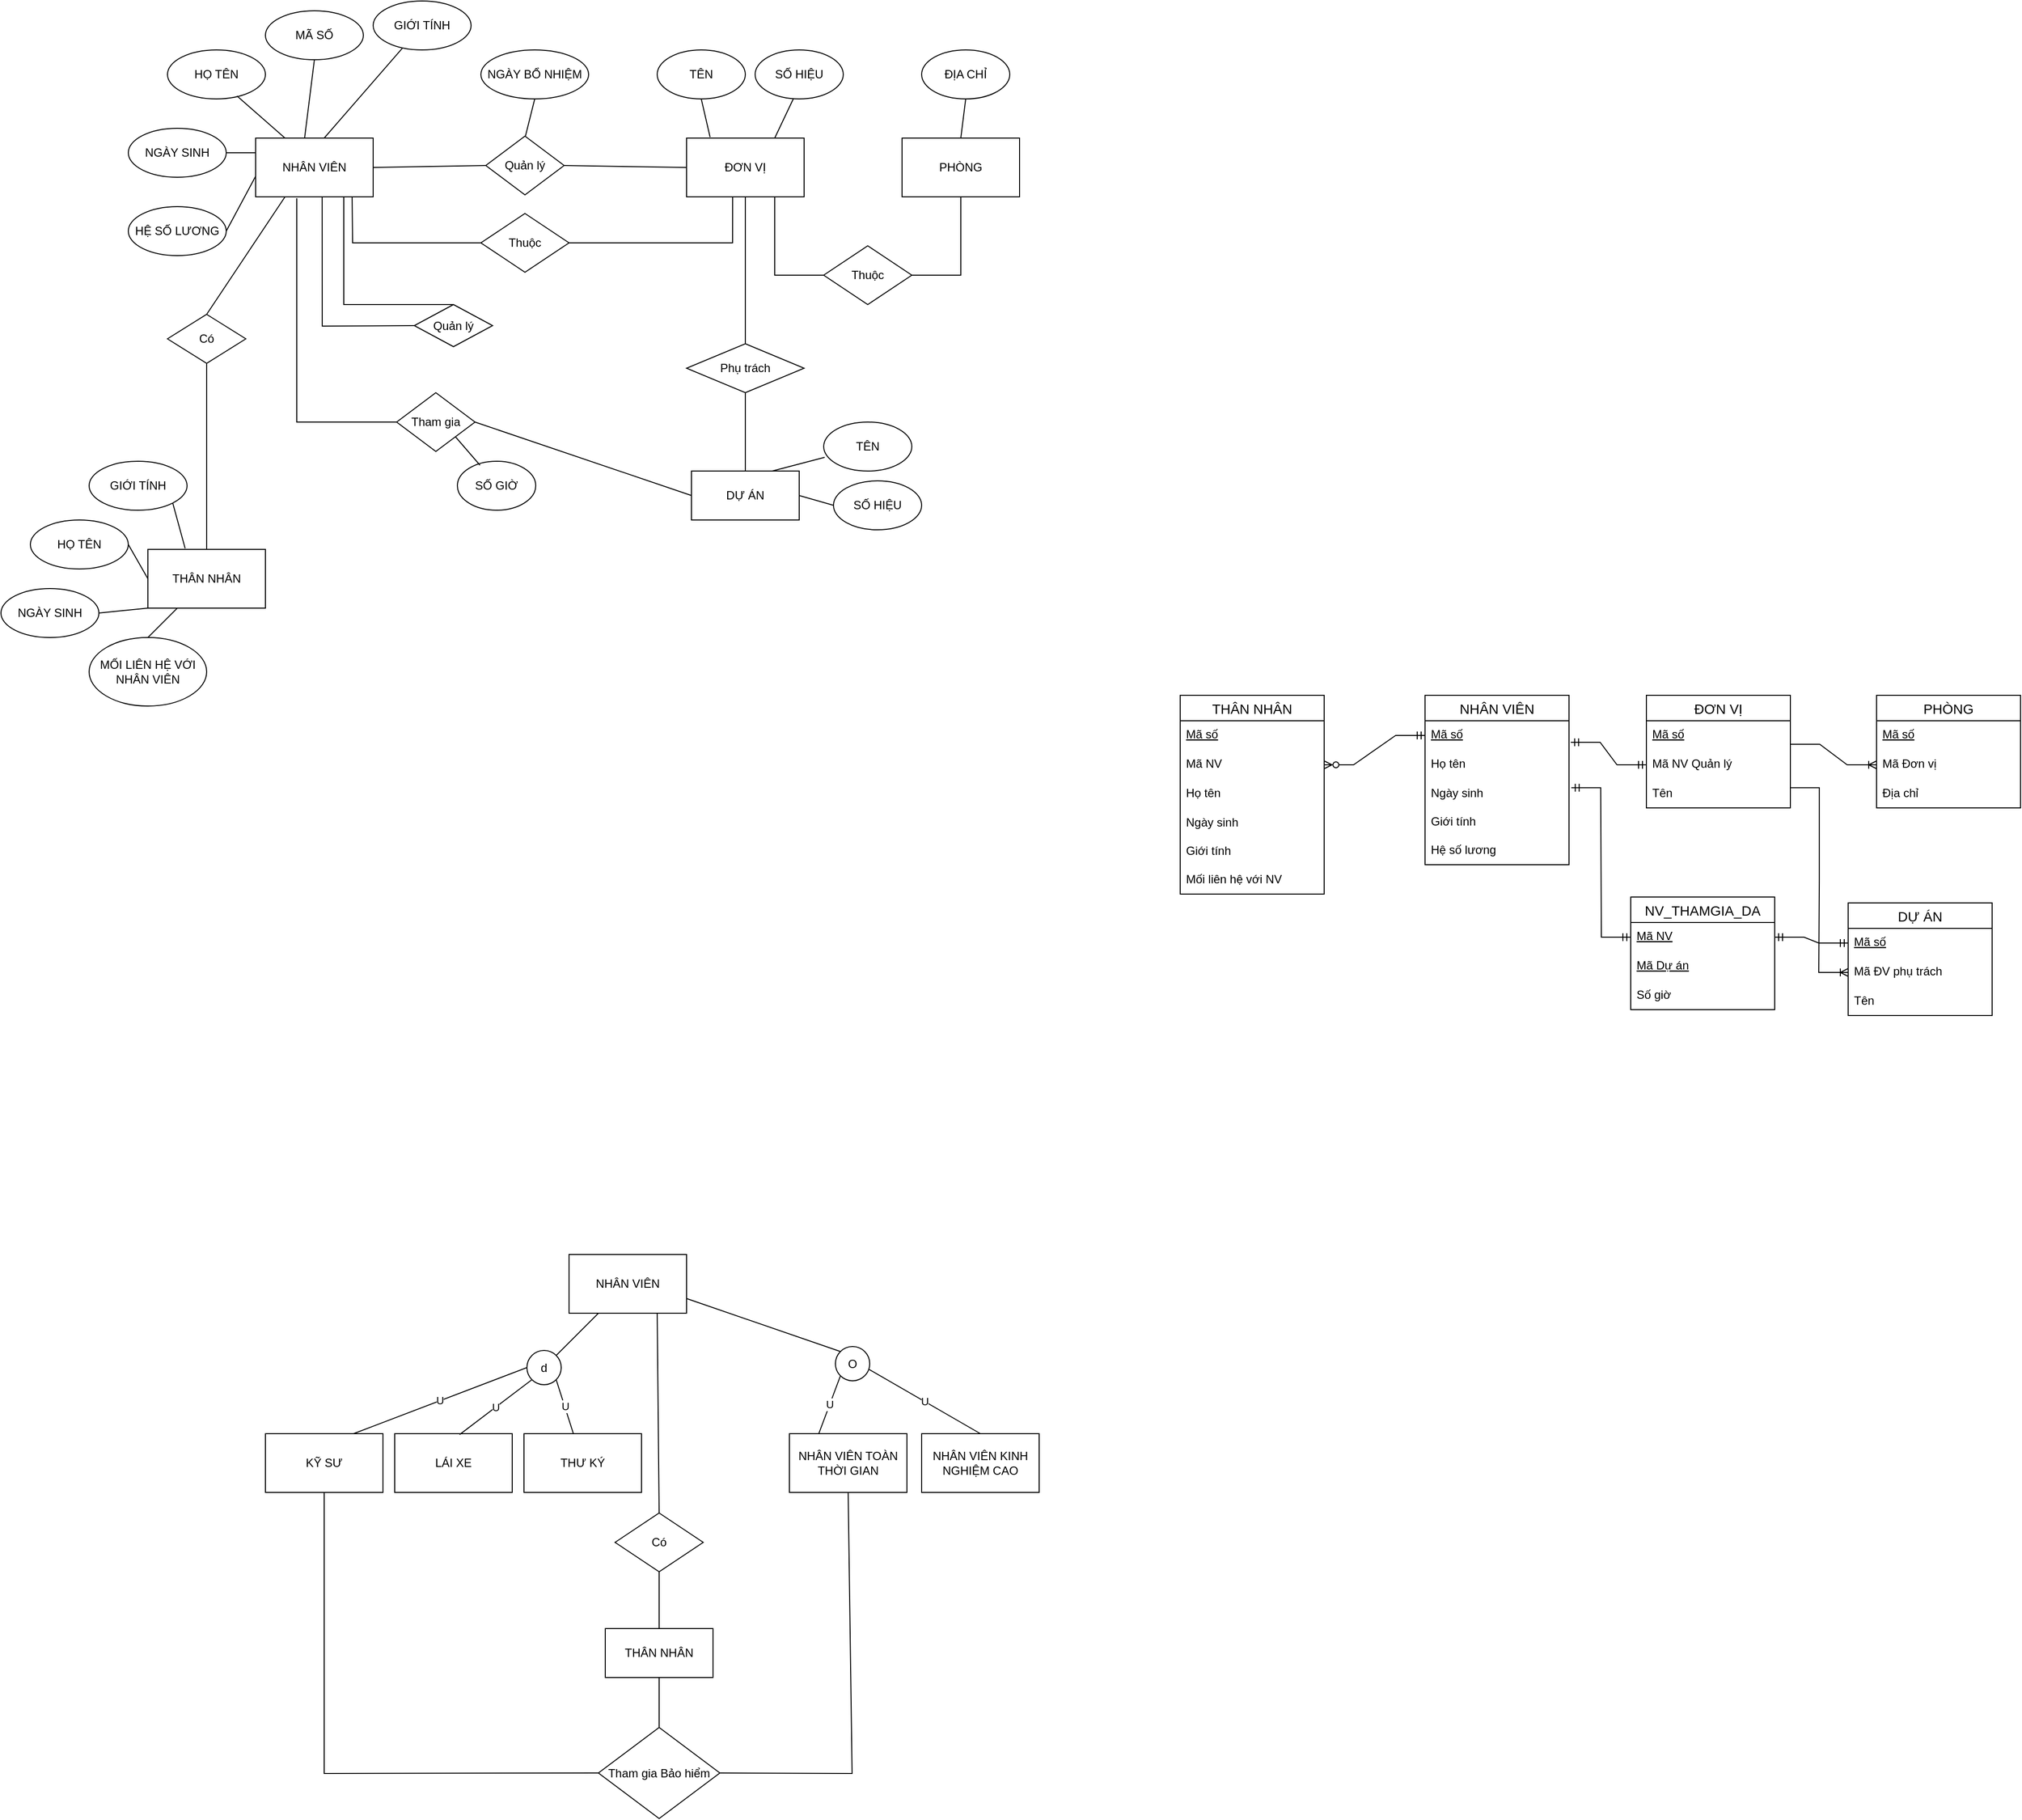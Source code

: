 <mxfile version="18.0.1" type="github">
  <diagram id="O3coM_m_zm5Ynj2vjXyQ" name="Page-1">
    <mxGraphModel dx="1006" dy="1125" grid="0" gridSize="10" guides="1" tooltips="1" connect="1" arrows="1" fold="1" page="0" pageScale="1" pageWidth="850" pageHeight="1100" math="0" shadow="0">
      <root>
        <mxCell id="0" />
        <mxCell id="1" parent="0" />
        <mxCell id="7aCp0_iX8ROO9DkPUOGS-1" value="NHÂN VIÊN" style="rounded=0;whiteSpace=wrap;html=1;" vertex="1" parent="1">
          <mxGeometry x="150" y="360" width="120" height="60" as="geometry" />
        </mxCell>
        <mxCell id="7aCp0_iX8ROO9DkPUOGS-4" value="HỌ TÊN" style="ellipse;whiteSpace=wrap;html=1;" vertex="1" parent="1">
          <mxGeometry x="60" y="270" width="100" height="50" as="geometry" />
        </mxCell>
        <mxCell id="7aCp0_iX8ROO9DkPUOGS-5" value="MÃ SỐ&lt;span style=&quot;color: rgba(0, 0, 0, 0); font-family: monospace; font-size: 0px; text-align: start;&quot;&gt;%3CmxGraphModel%3E%3Croot%3E%3CmxCell%20id%3D%220%22%2F%3E%3CmxCell%20id%3D%221%22%20parent%3D%220%22%2F%3E%3CmxCell%20id%3D%222%22%20value%3D%22H%E1%BB%8C%20T%C3%8AN%22%20style%3D%22ellipse%3BwhiteSpace%3Dwrap%3Bhtml%3D1%3B%22%20vertex%3D%221%22%20parent%3D%221%22%3E%3CmxGeometry%20x%3D%2260%22%20y%3D%22270%22%20width%3D%22100%22%20height%3D%2250%22%20as%3D%22geometry%22%2F%3E%3C%2FmxCell%3E%3C%2Froot%3E%3C%2FmxGraphModel%3E&lt;/span&gt;" style="ellipse;whiteSpace=wrap;html=1;" vertex="1" parent="1">
          <mxGeometry x="160" y="230" width="100" height="50" as="geometry" />
        </mxCell>
        <mxCell id="7aCp0_iX8ROO9DkPUOGS-6" value="NGÀY SINH" style="ellipse;whiteSpace=wrap;html=1;" vertex="1" parent="1">
          <mxGeometry x="20" y="350" width="100" height="50" as="geometry" />
        </mxCell>
        <mxCell id="7aCp0_iX8ROO9DkPUOGS-7" value="HỆ SỐ LƯƠNG" style="ellipse;whiteSpace=wrap;html=1;" vertex="1" parent="1">
          <mxGeometry x="20" y="430" width="100" height="50" as="geometry" />
        </mxCell>
        <mxCell id="7aCp0_iX8ROO9DkPUOGS-8" value="GIỚI TÍNH" style="ellipse;whiteSpace=wrap;html=1;" vertex="1" parent="1">
          <mxGeometry x="270" y="220" width="100" height="50" as="geometry" />
        </mxCell>
        <mxCell id="7aCp0_iX8ROO9DkPUOGS-9" value="" style="endArrow=none;html=1;rounded=0;entryX=0.71;entryY=0.94;entryDx=0;entryDy=0;entryPerimeter=0;exitX=0.25;exitY=0;exitDx=0;exitDy=0;" edge="1" parent="1" source="7aCp0_iX8ROO9DkPUOGS-1" target="7aCp0_iX8ROO9DkPUOGS-4">
          <mxGeometry width="50" height="50" relative="1" as="geometry">
            <mxPoint x="200" y="420" as="sourcePoint" />
            <mxPoint x="250" y="370" as="targetPoint" />
          </mxGeometry>
        </mxCell>
        <mxCell id="7aCp0_iX8ROO9DkPUOGS-10" value="" style="endArrow=none;html=1;rounded=0;entryX=0.5;entryY=1;entryDx=0;entryDy=0;" edge="1" parent="1" target="7aCp0_iX8ROO9DkPUOGS-5">
          <mxGeometry width="50" height="50" relative="1" as="geometry">
            <mxPoint x="200" y="360" as="sourcePoint" />
            <mxPoint x="141" y="327" as="targetPoint" />
          </mxGeometry>
        </mxCell>
        <mxCell id="7aCp0_iX8ROO9DkPUOGS-11" value="" style="endArrow=none;html=1;rounded=0;" edge="1" parent="1" target="7aCp0_iX8ROO9DkPUOGS-8">
          <mxGeometry width="50" height="50" relative="1" as="geometry">
            <mxPoint x="220" y="360" as="sourcePoint" />
            <mxPoint x="290" y="260" as="targetPoint" />
          </mxGeometry>
        </mxCell>
        <mxCell id="7aCp0_iX8ROO9DkPUOGS-12" value="" style="endArrow=none;html=1;rounded=0;entryX=1;entryY=0.5;entryDx=0;entryDy=0;exitX=0;exitY=0.25;exitDx=0;exitDy=0;" edge="1" parent="1" source="7aCp0_iX8ROO9DkPUOGS-1" target="7aCp0_iX8ROO9DkPUOGS-6">
          <mxGeometry width="50" height="50" relative="1" as="geometry">
            <mxPoint x="230" y="370" as="sourcePoint" />
            <mxPoint x="298" y="280" as="targetPoint" />
          </mxGeometry>
        </mxCell>
        <mxCell id="7aCp0_iX8ROO9DkPUOGS-13" value="" style="endArrow=none;html=1;rounded=0;entryX=1;entryY=0.5;entryDx=0;entryDy=0;exitX=0;exitY=0.65;exitDx=0;exitDy=0;exitPerimeter=0;" edge="1" parent="1" source="7aCp0_iX8ROO9DkPUOGS-1" target="7aCp0_iX8ROO9DkPUOGS-7">
          <mxGeometry width="50" height="50" relative="1" as="geometry">
            <mxPoint x="170" y="385" as="sourcePoint" />
            <mxPoint x="130" y="385" as="targetPoint" />
          </mxGeometry>
        </mxCell>
        <mxCell id="7aCp0_iX8ROO9DkPUOGS-19" value="NGÀY BỔ NHIỆM" style="ellipse;whiteSpace=wrap;html=1;" vertex="1" parent="1">
          <mxGeometry x="380" y="270" width="110" height="50" as="geometry" />
        </mxCell>
        <mxCell id="7aCp0_iX8ROO9DkPUOGS-20" value="" style="endArrow=none;html=1;rounded=0;entryX=0.5;entryY=1;entryDx=0;entryDy=0;exitX=0.5;exitY=0;exitDx=0;exitDy=0;" edge="1" parent="1" target="7aCp0_iX8ROO9DkPUOGS-19">
          <mxGeometry width="50" height="50" relative="1" as="geometry">
            <mxPoint x="425" y="360.0" as="sourcePoint" />
            <mxPoint x="420" y="370" as="targetPoint" />
          </mxGeometry>
        </mxCell>
        <mxCell id="7aCp0_iX8ROO9DkPUOGS-21" value="ĐƠN VỊ" style="rounded=0;whiteSpace=wrap;html=1;" vertex="1" parent="1">
          <mxGeometry x="590" y="360" width="120" height="60" as="geometry" />
        </mxCell>
        <mxCell id="7aCp0_iX8ROO9DkPUOGS-23" value="Quản lý" style="rhombus;whiteSpace=wrap;html=1;" vertex="1" parent="1">
          <mxGeometry x="385" y="358" width="80" height="60" as="geometry" />
        </mxCell>
        <mxCell id="7aCp0_iX8ROO9DkPUOGS-25" value="" style="endArrow=none;html=1;rounded=0;entryX=0;entryY=0.5;entryDx=0;entryDy=0;exitX=1;exitY=0.5;exitDx=0;exitDy=0;" edge="1" parent="1" source="7aCp0_iX8ROO9DkPUOGS-23" target="7aCp0_iX8ROO9DkPUOGS-21">
          <mxGeometry width="50" height="50" relative="1" as="geometry">
            <mxPoint x="590" y="420" as="sourcePoint" />
            <mxPoint x="640" y="370" as="targetPoint" />
            <Array as="points" />
          </mxGeometry>
        </mxCell>
        <mxCell id="7aCp0_iX8ROO9DkPUOGS-26" value="TÊN" style="ellipse;whiteSpace=wrap;html=1;" vertex="1" parent="1">
          <mxGeometry x="560" y="270" width="90" height="50" as="geometry" />
        </mxCell>
        <mxCell id="7aCp0_iX8ROO9DkPUOGS-27" value="" style="endArrow=none;html=1;rounded=0;entryX=0.5;entryY=1;entryDx=0;entryDy=0;exitX=0.2;exitY=-0.017;exitDx=0;exitDy=0;exitPerimeter=0;" edge="1" parent="1" source="7aCp0_iX8ROO9DkPUOGS-21" target="7aCp0_iX8ROO9DkPUOGS-26">
          <mxGeometry width="50" height="50" relative="1" as="geometry">
            <mxPoint x="580" y="420" as="sourcePoint" />
            <mxPoint x="630" y="370" as="targetPoint" />
          </mxGeometry>
        </mxCell>
        <mxCell id="7aCp0_iX8ROO9DkPUOGS-28" value="SỐ HIỆU" style="ellipse;whiteSpace=wrap;html=1;" vertex="1" parent="1">
          <mxGeometry x="660" y="270" width="90" height="50" as="geometry" />
        </mxCell>
        <mxCell id="7aCp0_iX8ROO9DkPUOGS-29" value="" style="endArrow=none;html=1;rounded=0;entryX=0.433;entryY=1;entryDx=0;entryDy=0;entryPerimeter=0;exitX=0.75;exitY=0;exitDx=0;exitDy=0;" edge="1" parent="1" source="7aCp0_iX8ROO9DkPUOGS-21" target="7aCp0_iX8ROO9DkPUOGS-28">
          <mxGeometry width="50" height="50" relative="1" as="geometry">
            <mxPoint x="580" y="420" as="sourcePoint" />
            <mxPoint x="630" y="370" as="targetPoint" />
          </mxGeometry>
        </mxCell>
        <mxCell id="7aCp0_iX8ROO9DkPUOGS-31" value="PHÒNG" style="rounded=0;whiteSpace=wrap;html=1;" vertex="1" parent="1">
          <mxGeometry x="810" y="360" width="120" height="60" as="geometry" />
        </mxCell>
        <mxCell id="7aCp0_iX8ROO9DkPUOGS-32" value="Thuộc" style="rhombus;whiteSpace=wrap;html=1;" vertex="1" parent="1">
          <mxGeometry x="730" y="470" width="90" height="60" as="geometry" />
        </mxCell>
        <mxCell id="7aCp0_iX8ROO9DkPUOGS-33" value="" style="endArrow=none;html=1;rounded=0;entryX=0.75;entryY=1;entryDx=0;entryDy=0;exitX=0;exitY=0.5;exitDx=0;exitDy=0;" edge="1" parent="1" source="7aCp0_iX8ROO9DkPUOGS-32" target="7aCp0_iX8ROO9DkPUOGS-21">
          <mxGeometry width="50" height="50" relative="1" as="geometry">
            <mxPoint x="660" y="350" as="sourcePoint" />
            <mxPoint x="710" y="300" as="targetPoint" />
            <Array as="points">
              <mxPoint x="680" y="500" />
            </Array>
          </mxGeometry>
        </mxCell>
        <mxCell id="7aCp0_iX8ROO9DkPUOGS-34" value="" style="endArrow=none;html=1;rounded=0;entryX=0.5;entryY=1;entryDx=0;entryDy=0;exitX=1;exitY=0.5;exitDx=0;exitDy=0;" edge="1" parent="1" source="7aCp0_iX8ROO9DkPUOGS-32" target="7aCp0_iX8ROO9DkPUOGS-31">
          <mxGeometry width="50" height="50" relative="1" as="geometry">
            <mxPoint x="740" y="510" as="sourcePoint" />
            <mxPoint x="690" y="430" as="targetPoint" />
            <Array as="points">
              <mxPoint x="870" y="500" />
            </Array>
          </mxGeometry>
        </mxCell>
        <mxCell id="7aCp0_iX8ROO9DkPUOGS-35" value="Phụ trách" style="rhombus;whiteSpace=wrap;html=1;" vertex="1" parent="1">
          <mxGeometry x="590" y="570" width="120" height="50" as="geometry" />
        </mxCell>
        <mxCell id="7aCp0_iX8ROO9DkPUOGS-36" value="" style="endArrow=none;html=1;rounded=0;entryX=0.5;entryY=1;entryDx=0;entryDy=0;" edge="1" parent="1" source="7aCp0_iX8ROO9DkPUOGS-35" target="7aCp0_iX8ROO9DkPUOGS-21">
          <mxGeometry width="50" height="50" relative="1" as="geometry">
            <mxPoint x="680" y="350" as="sourcePoint" />
            <mxPoint x="730" y="300" as="targetPoint" />
          </mxGeometry>
        </mxCell>
        <mxCell id="7aCp0_iX8ROO9DkPUOGS-37" value="DỰ ÁN" style="rounded=0;whiteSpace=wrap;html=1;" vertex="1" parent="1">
          <mxGeometry x="595" y="700" width="110" height="50" as="geometry" />
        </mxCell>
        <mxCell id="7aCp0_iX8ROO9DkPUOGS-38" value="" style="endArrow=none;html=1;rounded=0;entryX=0.5;entryY=1;entryDx=0;entryDy=0;" edge="1" parent="1" source="7aCp0_iX8ROO9DkPUOGS-37" target="7aCp0_iX8ROO9DkPUOGS-35">
          <mxGeometry width="50" height="50" relative="1" as="geometry">
            <mxPoint x="680" y="550" as="sourcePoint" />
            <mxPoint x="730" y="500" as="targetPoint" />
          </mxGeometry>
        </mxCell>
        <mxCell id="7aCp0_iX8ROO9DkPUOGS-39" value="TÊN" style="ellipse;whiteSpace=wrap;html=1;" vertex="1" parent="1">
          <mxGeometry x="730" y="650" width="90" height="50" as="geometry" />
        </mxCell>
        <mxCell id="7aCp0_iX8ROO9DkPUOGS-40" value="SỐ HIỆU" style="ellipse;whiteSpace=wrap;html=1;" vertex="1" parent="1">
          <mxGeometry x="740" y="710" width="90" height="50" as="geometry" />
        </mxCell>
        <mxCell id="7aCp0_iX8ROO9DkPUOGS-41" value="" style="endArrow=none;html=1;rounded=0;entryX=0.011;entryY=0.72;entryDx=0;entryDy=0;entryPerimeter=0;exitX=0.75;exitY=0;exitDx=0;exitDy=0;" edge="1" parent="1" source="7aCp0_iX8ROO9DkPUOGS-37" target="7aCp0_iX8ROO9DkPUOGS-39">
          <mxGeometry width="50" height="50" relative="1" as="geometry">
            <mxPoint x="680" y="550" as="sourcePoint" />
            <mxPoint x="730" y="500" as="targetPoint" />
          </mxGeometry>
        </mxCell>
        <mxCell id="7aCp0_iX8ROO9DkPUOGS-42" value="" style="endArrow=none;html=1;rounded=0;entryX=0;entryY=0.5;entryDx=0;entryDy=0;exitX=1;exitY=0.5;exitDx=0;exitDy=0;" edge="1" parent="1" source="7aCp0_iX8ROO9DkPUOGS-37" target="7aCp0_iX8ROO9DkPUOGS-40">
          <mxGeometry width="50" height="50" relative="1" as="geometry">
            <mxPoint x="687.5" y="710" as="sourcePoint" />
            <mxPoint x="740.99" y="696" as="targetPoint" />
          </mxGeometry>
        </mxCell>
        <mxCell id="7aCp0_iX8ROO9DkPUOGS-43" value="Tham gia" style="rhombus;whiteSpace=wrap;html=1;" vertex="1" parent="1">
          <mxGeometry x="294" y="620" width="80" height="60" as="geometry" />
        </mxCell>
        <mxCell id="7aCp0_iX8ROO9DkPUOGS-44" value="" style="endArrow=none;html=1;rounded=0;exitX=0;exitY=0.5;exitDx=0;exitDy=0;entryX=0.35;entryY=1.025;entryDx=0;entryDy=0;entryPerimeter=0;" edge="1" parent="1" source="7aCp0_iX8ROO9DkPUOGS-43" target="7aCp0_iX8ROO9DkPUOGS-1">
          <mxGeometry width="50" height="50" relative="1" as="geometry">
            <mxPoint x="240" y="550" as="sourcePoint" />
            <mxPoint x="290" y="500" as="targetPoint" />
            <Array as="points">
              <mxPoint x="192" y="650" />
            </Array>
          </mxGeometry>
        </mxCell>
        <mxCell id="7aCp0_iX8ROO9DkPUOGS-46" value="Thuộc" style="rhombus;whiteSpace=wrap;html=1;" vertex="1" parent="1">
          <mxGeometry x="380" y="437" width="90" height="60" as="geometry" />
        </mxCell>
        <mxCell id="7aCp0_iX8ROO9DkPUOGS-47" value="" style="endArrow=none;html=1;rounded=0;exitX=0;exitY=0.5;exitDx=0;exitDy=0;entryX=0.821;entryY=1.005;entryDx=0;entryDy=0;entryPerimeter=0;" edge="1" parent="1" source="7aCp0_iX8ROO9DkPUOGS-46" target="7aCp0_iX8ROO9DkPUOGS-1">
          <mxGeometry width="50" height="50" relative="1" as="geometry">
            <mxPoint x="340" y="550" as="sourcePoint" />
            <mxPoint x="230" y="420" as="targetPoint" />
            <Array as="points">
              <mxPoint x="249" y="467" />
            </Array>
          </mxGeometry>
        </mxCell>
        <mxCell id="7aCp0_iX8ROO9DkPUOGS-48" value="" style="endArrow=none;html=1;rounded=0;entryX=0.392;entryY=1;entryDx=0;entryDy=0;entryPerimeter=0;exitX=1;exitY=0.5;exitDx=0;exitDy=0;" edge="1" parent="1" source="7aCp0_iX8ROO9DkPUOGS-46" target="7aCp0_iX8ROO9DkPUOGS-21">
          <mxGeometry width="50" height="50" relative="1" as="geometry">
            <mxPoint x="540" y="550" as="sourcePoint" />
            <mxPoint x="590" y="500" as="targetPoint" />
            <Array as="points">
              <mxPoint x="637" y="467" />
            </Array>
          </mxGeometry>
        </mxCell>
        <mxCell id="7aCp0_iX8ROO9DkPUOGS-51" value="" style="endArrow=none;html=1;rounded=0;entryX=0;entryY=0.5;entryDx=0;entryDy=0;exitX=1;exitY=0.5;exitDx=0;exitDy=0;" edge="1" parent="1" source="7aCp0_iX8ROO9DkPUOGS-43" target="7aCp0_iX8ROO9DkPUOGS-37">
          <mxGeometry width="50" height="50" relative="1" as="geometry">
            <mxPoint x="412" y="724.7" as="sourcePoint" />
            <mxPoint x="452" y="724.7" as="targetPoint" />
          </mxGeometry>
        </mxCell>
        <mxCell id="7aCp0_iX8ROO9DkPUOGS-54" value="SỐ GIỜ" style="ellipse;whiteSpace=wrap;html=1;" vertex="1" parent="1">
          <mxGeometry x="356" y="690" width="80" height="50" as="geometry" />
        </mxCell>
        <mxCell id="7aCp0_iX8ROO9DkPUOGS-56" value="" style="endArrow=none;html=1;rounded=0;exitX=0.288;exitY=0.08;exitDx=0;exitDy=0;exitPerimeter=0;entryX=1;entryY=1;entryDx=0;entryDy=0;" edge="1" parent="1" source="7aCp0_iX8ROO9DkPUOGS-54" target="7aCp0_iX8ROO9DkPUOGS-43">
          <mxGeometry width="50" height="50" relative="1" as="geometry">
            <mxPoint x="344" y="790" as="sourcePoint" />
            <mxPoint x="390" y="750" as="targetPoint" />
          </mxGeometry>
        </mxCell>
        <mxCell id="7aCp0_iX8ROO9DkPUOGS-57" value="THÂN NHÂN" style="rounded=0;whiteSpace=wrap;html=1;" vertex="1" parent="1">
          <mxGeometry x="40" y="780" width="120" height="60" as="geometry" />
        </mxCell>
        <mxCell id="7aCp0_iX8ROO9DkPUOGS-58" value="Có" style="rhombus;whiteSpace=wrap;html=1;" vertex="1" parent="1">
          <mxGeometry x="60" y="540" width="80" height="50" as="geometry" />
        </mxCell>
        <mxCell id="7aCp0_iX8ROO9DkPUOGS-59" value="" style="endArrow=none;html=1;rounded=0;entryX=0.25;entryY=1;entryDx=0;entryDy=0;exitX=0.5;exitY=0;exitDx=0;exitDy=0;" edge="1" parent="1" source="7aCp0_iX8ROO9DkPUOGS-58" target="7aCp0_iX8ROO9DkPUOGS-1">
          <mxGeometry width="50" height="50" relative="1" as="geometry">
            <mxPoint x="30" y="550" as="sourcePoint" />
            <mxPoint x="80" y="500" as="targetPoint" />
          </mxGeometry>
        </mxCell>
        <mxCell id="7aCp0_iX8ROO9DkPUOGS-60" value="" style="endArrow=none;html=1;rounded=0;entryX=0.5;entryY=1;entryDx=0;entryDy=0;" edge="1" parent="1" source="7aCp0_iX8ROO9DkPUOGS-57" target="7aCp0_iX8ROO9DkPUOGS-58">
          <mxGeometry width="50" height="50" relative="1" as="geometry">
            <mxPoint x="30" y="550" as="sourcePoint" />
            <mxPoint x="80" y="500" as="targetPoint" />
          </mxGeometry>
        </mxCell>
        <mxCell id="7aCp0_iX8ROO9DkPUOGS-62" value="HỌ TÊN" style="ellipse;whiteSpace=wrap;html=1;" vertex="1" parent="1">
          <mxGeometry x="-80" y="750" width="100" height="50" as="geometry" />
        </mxCell>
        <mxCell id="7aCp0_iX8ROO9DkPUOGS-63" value="NGÀY SINH" style="ellipse;whiteSpace=wrap;html=1;" vertex="1" parent="1">
          <mxGeometry x="-110" y="820" width="100" height="50" as="geometry" />
        </mxCell>
        <mxCell id="7aCp0_iX8ROO9DkPUOGS-64" value="GIỚI TÍNH" style="ellipse;whiteSpace=wrap;html=1;" vertex="1" parent="1">
          <mxGeometry x="-20" y="690" width="100" height="50" as="geometry" />
        </mxCell>
        <mxCell id="7aCp0_iX8ROO9DkPUOGS-65" value="MỐI LIÊN HỆ VỚI NHÂN VIÊN" style="ellipse;whiteSpace=wrap;html=1;" vertex="1" parent="1">
          <mxGeometry x="-20" y="870" width="120" height="70" as="geometry" />
        </mxCell>
        <mxCell id="7aCp0_iX8ROO9DkPUOGS-66" value="" style="endArrow=none;html=1;rounded=0;entryX=0.317;entryY=-0.017;entryDx=0;entryDy=0;entryPerimeter=0;exitX=1;exitY=1;exitDx=0;exitDy=0;" edge="1" parent="1" source="7aCp0_iX8ROO9DkPUOGS-64" target="7aCp0_iX8ROO9DkPUOGS-57">
          <mxGeometry width="50" height="50" relative="1" as="geometry">
            <mxPoint x="90" y="640" as="sourcePoint" />
            <mxPoint x="140" y="590" as="targetPoint" />
          </mxGeometry>
        </mxCell>
        <mxCell id="7aCp0_iX8ROO9DkPUOGS-67" value="" style="endArrow=none;html=1;rounded=0;entryX=0;entryY=0.5;entryDx=0;entryDy=0;exitX=1;exitY=0.5;exitDx=0;exitDy=0;" edge="1" parent="1" source="7aCp0_iX8ROO9DkPUOGS-62" target="7aCp0_iX8ROO9DkPUOGS-57">
          <mxGeometry width="50" height="50" relative="1" as="geometry">
            <mxPoint x="75.355" y="742.678" as="sourcePoint" />
            <mxPoint x="88.04" y="788.98" as="targetPoint" />
          </mxGeometry>
        </mxCell>
        <mxCell id="7aCp0_iX8ROO9DkPUOGS-68" value="" style="endArrow=none;html=1;rounded=0;entryX=0;entryY=1;entryDx=0;entryDy=0;exitX=1;exitY=0.5;exitDx=0;exitDy=0;" edge="1" parent="1" source="7aCp0_iX8ROO9DkPUOGS-63" target="7aCp0_iX8ROO9DkPUOGS-57">
          <mxGeometry width="50" height="50" relative="1" as="geometry">
            <mxPoint x="30" y="785" as="sourcePoint" />
            <mxPoint x="50" y="820" as="targetPoint" />
          </mxGeometry>
        </mxCell>
        <mxCell id="7aCp0_iX8ROO9DkPUOGS-69" value="" style="endArrow=none;html=1;rounded=0;entryX=0.25;entryY=1;entryDx=0;entryDy=0;exitX=0.5;exitY=0;exitDx=0;exitDy=0;" edge="1" parent="1" source="7aCp0_iX8ROO9DkPUOGS-65" target="7aCp0_iX8ROO9DkPUOGS-57">
          <mxGeometry width="50" height="50" relative="1" as="geometry">
            <mxPoint y="855" as="sourcePoint" />
            <mxPoint x="50" y="850" as="targetPoint" />
          </mxGeometry>
        </mxCell>
        <mxCell id="7aCp0_iX8ROO9DkPUOGS-70" value="ĐỊA CHỈ" style="ellipse;whiteSpace=wrap;html=1;" vertex="1" parent="1">
          <mxGeometry x="830" y="270" width="90" height="50" as="geometry" />
        </mxCell>
        <mxCell id="7aCp0_iX8ROO9DkPUOGS-71" value="" style="endArrow=none;html=1;rounded=0;entryX=0.5;entryY=1;entryDx=0;entryDy=0;exitX=0.5;exitY=0;exitDx=0;exitDy=0;" edge="1" parent="1" source="7aCp0_iX8ROO9DkPUOGS-31" target="7aCp0_iX8ROO9DkPUOGS-70">
          <mxGeometry width="50" height="50" relative="1" as="geometry">
            <mxPoint x="580" y="510" as="sourcePoint" />
            <mxPoint x="630" y="460" as="targetPoint" />
          </mxGeometry>
        </mxCell>
        <mxCell id="7aCp0_iX8ROO9DkPUOGS-72" value="Quản lý" style="rhombus;whiteSpace=wrap;html=1;" vertex="1" parent="1">
          <mxGeometry x="312" y="530" width="80" height="43" as="geometry" />
        </mxCell>
        <mxCell id="7aCp0_iX8ROO9DkPUOGS-73" value="" style="endArrow=none;html=1;rounded=0;entryX=0.566;entryY=1.005;entryDx=0;entryDy=0;entryPerimeter=0;exitX=0;exitY=0.5;exitDx=0;exitDy=0;" edge="1" parent="1" source="7aCp0_iX8ROO9DkPUOGS-72" target="7aCp0_iX8ROO9DkPUOGS-1">
          <mxGeometry width="50" height="50" relative="1" as="geometry">
            <mxPoint x="486" y="616" as="sourcePoint" />
            <mxPoint x="536" y="566" as="targetPoint" />
            <Array as="points">
              <mxPoint x="218" y="552" />
            </Array>
          </mxGeometry>
        </mxCell>
        <mxCell id="7aCp0_iX8ROO9DkPUOGS-74" value="" style="endArrow=none;html=1;rounded=0;entryX=0.75;entryY=1;entryDx=0;entryDy=0;exitX=0.5;exitY=0;exitDx=0;exitDy=0;" edge="1" parent="1" source="7aCp0_iX8ROO9DkPUOGS-72" target="7aCp0_iX8ROO9DkPUOGS-1">
          <mxGeometry width="50" height="50" relative="1" as="geometry">
            <mxPoint x="200" y="613" as="sourcePoint" />
            <mxPoint x="536" y="566" as="targetPoint" />
            <Array as="points">
              <mxPoint x="240" y="530" />
            </Array>
          </mxGeometry>
        </mxCell>
        <mxCell id="7aCp0_iX8ROO9DkPUOGS-79" value="" style="endArrow=none;html=1;rounded=0;exitX=1;exitY=0.5;exitDx=0;exitDy=0;entryX=0;entryY=0.5;entryDx=0;entryDy=0;" edge="1" parent="1" source="7aCp0_iX8ROO9DkPUOGS-1" target="7aCp0_iX8ROO9DkPUOGS-23">
          <mxGeometry width="50" height="50" relative="1" as="geometry">
            <mxPoint x="370" y="367" as="sourcePoint" />
            <mxPoint x="420" y="317" as="targetPoint" />
          </mxGeometry>
        </mxCell>
        <mxCell id="7aCp0_iX8ROO9DkPUOGS-81" value="NHÂN VIÊN" style="rounded=0;whiteSpace=wrap;html=1;" vertex="1" parent="1">
          <mxGeometry x="470" y="1500" width="120" height="60" as="geometry" />
        </mxCell>
        <mxCell id="7aCp0_iX8ROO9DkPUOGS-82" value="KỸ SƯ" style="rounded=0;whiteSpace=wrap;html=1;" vertex="1" parent="1">
          <mxGeometry x="160" y="1683" width="120" height="60" as="geometry" />
        </mxCell>
        <mxCell id="7aCp0_iX8ROO9DkPUOGS-83" value="LÁI XE" style="rounded=0;whiteSpace=wrap;html=1;" vertex="1" parent="1">
          <mxGeometry x="292" y="1683" width="120" height="60" as="geometry" />
        </mxCell>
        <mxCell id="7aCp0_iX8ROO9DkPUOGS-84" value="THƯ KÝ" style="rounded=0;whiteSpace=wrap;html=1;" vertex="1" parent="1">
          <mxGeometry x="424" y="1683" width="120" height="60" as="geometry" />
        </mxCell>
        <mxCell id="7aCp0_iX8ROO9DkPUOGS-85" value="NHÂN VIÊN TOÀN THỜI GIAN" style="rounded=0;whiteSpace=wrap;html=1;" vertex="1" parent="1">
          <mxGeometry x="695" y="1683" width="120" height="60" as="geometry" />
        </mxCell>
        <mxCell id="7aCp0_iX8ROO9DkPUOGS-86" value="NHÂN VIÊN KINH NGHIỆM CAO" style="rounded=0;whiteSpace=wrap;html=1;" vertex="1" parent="1">
          <mxGeometry x="830" y="1683" width="120" height="60" as="geometry" />
        </mxCell>
        <mxCell id="7aCp0_iX8ROO9DkPUOGS-87" value="d" style="ellipse;whiteSpace=wrap;html=1;aspect=fixed;" vertex="1" parent="1">
          <mxGeometry x="427" y="1598" width="35" height="35" as="geometry" />
        </mxCell>
        <mxCell id="7aCp0_iX8ROO9DkPUOGS-88" value="" style="endArrow=none;html=1;rounded=0;entryX=0.25;entryY=1;entryDx=0;entryDy=0;" edge="1" parent="1" source="7aCp0_iX8ROO9DkPUOGS-87" target="7aCp0_iX8ROO9DkPUOGS-81">
          <mxGeometry width="50" height="50" relative="1" as="geometry">
            <mxPoint x="461" y="1668" as="sourcePoint" />
            <mxPoint x="511" y="1618" as="targetPoint" />
          </mxGeometry>
        </mxCell>
        <mxCell id="7aCp0_iX8ROO9DkPUOGS-89" value="U" style="endArrow=none;html=1;rounded=0;entryX=0;entryY=0.5;entryDx=0;entryDy=0;exitX=0.75;exitY=0;exitDx=0;exitDy=0;" edge="1" parent="1" source="7aCp0_iX8ROO9DkPUOGS-82" target="7aCp0_iX8ROO9DkPUOGS-87">
          <mxGeometry width="50" height="50" relative="1" as="geometry">
            <mxPoint x="466.874" y="1613.126" as="sourcePoint" />
            <mxPoint x="510" y="1570" as="targetPoint" />
          </mxGeometry>
        </mxCell>
        <mxCell id="7aCp0_iX8ROO9DkPUOGS-90" value="U" style="endArrow=none;html=1;rounded=0;entryX=0;entryY=1;entryDx=0;entryDy=0;exitX=0.552;exitY=0.016;exitDx=0;exitDy=0;exitPerimeter=0;" edge="1" parent="1" source="7aCp0_iX8ROO9DkPUOGS-83" target="7aCp0_iX8ROO9DkPUOGS-87">
          <mxGeometry width="50" height="50" relative="1" as="geometry">
            <mxPoint x="260" y="1693" as="sourcePoint" />
            <mxPoint x="437.0" y="1625.5" as="targetPoint" />
          </mxGeometry>
        </mxCell>
        <mxCell id="7aCp0_iX8ROO9DkPUOGS-91" value="U" style="endArrow=none;html=1;rounded=0;entryX=1;entryY=1;entryDx=0;entryDy=0;" edge="1" parent="1" source="7aCp0_iX8ROO9DkPUOGS-84" target="7aCp0_iX8ROO9DkPUOGS-87">
          <mxGeometry width="50" height="50" relative="1" as="geometry">
            <mxPoint x="368.24" y="1693.96" as="sourcePoint" />
            <mxPoint x="442.126" y="1637.874" as="targetPoint" />
          </mxGeometry>
        </mxCell>
        <mxCell id="7aCp0_iX8ROO9DkPUOGS-94" value="O" style="ellipse;whiteSpace=wrap;html=1;aspect=fixed;" vertex="1" parent="1">
          <mxGeometry x="742" y="1594" width="35" height="35" as="geometry" />
        </mxCell>
        <mxCell id="7aCp0_iX8ROO9DkPUOGS-95" value="" style="endArrow=none;html=1;rounded=0;entryX=1;entryY=0.75;entryDx=0;entryDy=0;exitX=0;exitY=0;exitDx=0;exitDy=0;" edge="1" parent="1" source="7aCp0_iX8ROO9DkPUOGS-94" target="7aCp0_iX8ROO9DkPUOGS-81">
          <mxGeometry width="50" height="50" relative="1" as="geometry">
            <mxPoint x="647" y="1601" as="sourcePoint" />
            <mxPoint x="697" y="1551" as="targetPoint" />
          </mxGeometry>
        </mxCell>
        <mxCell id="7aCp0_iX8ROO9DkPUOGS-97" value="U" style="endArrow=none;html=1;rounded=0;entryX=0;entryY=1;entryDx=0;entryDy=0;exitX=0.25;exitY=0;exitDx=0;exitDy=0;" edge="1" parent="1" source="7aCp0_iX8ROO9DkPUOGS-85" target="7aCp0_iX8ROO9DkPUOGS-94">
          <mxGeometry width="50" height="50" relative="1" as="geometry">
            <mxPoint x="676" y="1601" as="sourcePoint" />
            <mxPoint x="726" y="1551" as="targetPoint" />
          </mxGeometry>
        </mxCell>
        <mxCell id="7aCp0_iX8ROO9DkPUOGS-98" value="U" style="endArrow=none;html=1;rounded=0;entryX=0.5;entryY=0;entryDx=0;entryDy=0;exitX=0.971;exitY=0.662;exitDx=0;exitDy=0;exitPerimeter=0;" edge="1" parent="1" source="7aCp0_iX8ROO9DkPUOGS-94" target="7aCp0_iX8ROO9DkPUOGS-86">
          <mxGeometry width="50" height="50" relative="1" as="geometry">
            <mxPoint x="767.126" y="1617.126" as="sourcePoint" />
            <mxPoint x="610" y="1565" as="targetPoint" />
          </mxGeometry>
        </mxCell>
        <mxCell id="7aCp0_iX8ROO9DkPUOGS-100" value="Có" style="rhombus;whiteSpace=wrap;html=1;" vertex="1" parent="1">
          <mxGeometry x="517" y="1764" width="90" height="60" as="geometry" />
        </mxCell>
        <mxCell id="7aCp0_iX8ROO9DkPUOGS-102" value="THÂN NHÂN" style="rounded=0;whiteSpace=wrap;html=1;" vertex="1" parent="1">
          <mxGeometry x="507" y="1882" width="110" height="50" as="geometry" />
        </mxCell>
        <mxCell id="7aCp0_iX8ROO9DkPUOGS-103" value="" style="endArrow=none;html=1;rounded=0;exitX=0.75;exitY=1;exitDx=0;exitDy=0;entryX=0.5;entryY=0;entryDx=0;entryDy=0;" edge="1" parent="1" source="7aCp0_iX8ROO9DkPUOGS-81" target="7aCp0_iX8ROO9DkPUOGS-100">
          <mxGeometry width="50" height="50" relative="1" as="geometry">
            <mxPoint x="645" y="997" as="sourcePoint" />
            <mxPoint x="695" y="947" as="targetPoint" />
          </mxGeometry>
        </mxCell>
        <mxCell id="7aCp0_iX8ROO9DkPUOGS-104" value="" style="endArrow=none;html=1;rounded=0;entryX=0.5;entryY=0;entryDx=0;entryDy=0;exitX=0.5;exitY=1;exitDx=0;exitDy=0;" edge="1" parent="1" source="7aCp0_iX8ROO9DkPUOGS-100" target="7aCp0_iX8ROO9DkPUOGS-102">
          <mxGeometry width="50" height="50" relative="1" as="geometry">
            <mxPoint x="645" y="1330" as="sourcePoint" />
            <mxPoint x="695" y="1280" as="targetPoint" />
          </mxGeometry>
        </mxCell>
        <mxCell id="7aCp0_iX8ROO9DkPUOGS-105" value="Tham gia Bảo hiểm" style="rhombus;whiteSpace=wrap;html=1;" vertex="1" parent="1">
          <mxGeometry x="500" y="1983" width="124" height="93" as="geometry" />
        </mxCell>
        <mxCell id="7aCp0_iX8ROO9DkPUOGS-106" value="" style="endArrow=none;html=1;rounded=0;entryX=0.5;entryY=1;entryDx=0;entryDy=0;exitX=0;exitY=0.5;exitDx=0;exitDy=0;" edge="1" parent="1" source="7aCp0_iX8ROO9DkPUOGS-105" target="7aCp0_iX8ROO9DkPUOGS-82">
          <mxGeometry width="50" height="50" relative="1" as="geometry">
            <mxPoint x="348" y="1945" as="sourcePoint" />
            <mxPoint x="321" y="1822" as="targetPoint" />
            <Array as="points">
              <mxPoint x="220" y="2030" />
            </Array>
          </mxGeometry>
        </mxCell>
        <mxCell id="7aCp0_iX8ROO9DkPUOGS-107" value="" style="endArrow=none;html=1;rounded=0;entryX=0.5;entryY=1;entryDx=0;entryDy=0;exitX=0.5;exitY=0;exitDx=0;exitDy=0;" edge="1" parent="1" source="7aCp0_iX8ROO9DkPUOGS-105" target="7aCp0_iX8ROO9DkPUOGS-102">
          <mxGeometry width="50" height="50" relative="1" as="geometry">
            <mxPoint x="348" y="1945" as="sourcePoint" />
            <mxPoint x="398" y="1895" as="targetPoint" />
          </mxGeometry>
        </mxCell>
        <mxCell id="7aCp0_iX8ROO9DkPUOGS-108" value="" style="endArrow=none;html=1;rounded=0;entryX=0.5;entryY=1;entryDx=0;entryDy=0;exitX=1;exitY=0.5;exitDx=0;exitDy=0;" edge="1" parent="1" source="7aCp0_iX8ROO9DkPUOGS-105" target="7aCp0_iX8ROO9DkPUOGS-85">
          <mxGeometry width="50" height="50" relative="1" as="geometry">
            <mxPoint x="701" y="1945" as="sourcePoint" />
            <mxPoint x="751" y="1895" as="targetPoint" />
            <Array as="points">
              <mxPoint x="759" y="2030" />
            </Array>
          </mxGeometry>
        </mxCell>
        <mxCell id="7aCp0_iX8ROO9DkPUOGS-140" value="THÂN NHÂN" style="swimlane;fontStyle=0;childLayout=stackLayout;horizontal=1;startSize=26;horizontalStack=0;resizeParent=1;resizeParentMax=0;resizeLast=0;collapsible=1;marginBottom=0;align=center;fontSize=14;" vertex="1" parent="1">
          <mxGeometry x="1094" y="929" width="147" height="203" as="geometry" />
        </mxCell>
        <mxCell id="7aCp0_iX8ROO9DkPUOGS-141" value="Mã số" style="text;strokeColor=none;fillColor=none;spacingLeft=4;spacingRight=4;overflow=hidden;rotatable=0;points=[[0,0.5],[1,0.5]];portConstraint=eastwest;fontSize=12;fontStyle=4" vertex="1" parent="7aCp0_iX8ROO9DkPUOGS-140">
          <mxGeometry y="26" width="147" height="30" as="geometry" />
        </mxCell>
        <mxCell id="7aCp0_iX8ROO9DkPUOGS-142" value="Mã NV" style="text;strokeColor=none;fillColor=none;spacingLeft=4;spacingRight=4;overflow=hidden;rotatable=0;points=[[0,0.5],[1,0.5]];portConstraint=eastwest;fontSize=12;" vertex="1" parent="7aCp0_iX8ROO9DkPUOGS-140">
          <mxGeometry y="56" width="147" height="30" as="geometry" />
        </mxCell>
        <mxCell id="7aCp0_iX8ROO9DkPUOGS-143" value="Họ tên" style="text;strokeColor=none;fillColor=none;spacingLeft=4;spacingRight=4;overflow=hidden;rotatable=0;points=[[0,0.5],[1,0.5]];portConstraint=eastwest;fontSize=12;" vertex="1" parent="7aCp0_iX8ROO9DkPUOGS-140">
          <mxGeometry y="86" width="147" height="30" as="geometry" />
        </mxCell>
        <mxCell id="7aCp0_iX8ROO9DkPUOGS-144" value="Ngày sinh" style="text;strokeColor=none;fillColor=none;spacingLeft=4;spacingRight=4;overflow=hidden;rotatable=0;points=[[0,0.5],[1,0.5]];portConstraint=eastwest;fontSize=12;" vertex="1" parent="7aCp0_iX8ROO9DkPUOGS-140">
          <mxGeometry y="116" width="147" height="29" as="geometry" />
        </mxCell>
        <mxCell id="7aCp0_iX8ROO9DkPUOGS-158" value="Giới tính" style="text;strokeColor=none;fillColor=none;spacingLeft=4;spacingRight=4;overflow=hidden;rotatable=0;points=[[0,0.5],[1,0.5]];portConstraint=eastwest;fontSize=12;" vertex="1" parent="7aCp0_iX8ROO9DkPUOGS-140">
          <mxGeometry y="145" width="147" height="29" as="geometry" />
        </mxCell>
        <mxCell id="7aCp0_iX8ROO9DkPUOGS-159" value="Mối liên hệ với NV" style="text;strokeColor=none;fillColor=none;spacingLeft=4;spacingRight=4;overflow=hidden;rotatable=0;points=[[0,0.5],[1,0.5]];portConstraint=eastwest;fontSize=12;" vertex="1" parent="7aCp0_iX8ROO9DkPUOGS-140">
          <mxGeometry y="174" width="147" height="29" as="geometry" />
        </mxCell>
        <mxCell id="7aCp0_iX8ROO9DkPUOGS-160" value="NHÂN VIÊN" style="swimlane;fontStyle=0;childLayout=stackLayout;horizontal=1;startSize=26;horizontalStack=0;resizeParent=1;resizeParentMax=0;resizeLast=0;collapsible=1;marginBottom=0;align=center;fontSize=14;" vertex="1" parent="1">
          <mxGeometry x="1344" y="929" width="147" height="173" as="geometry" />
        </mxCell>
        <mxCell id="7aCp0_iX8ROO9DkPUOGS-161" value="Mã số" style="text;strokeColor=none;fillColor=none;spacingLeft=4;spacingRight=4;overflow=hidden;rotatable=0;points=[[0,0.5],[1,0.5]];portConstraint=eastwest;fontSize=12;fontStyle=4" vertex="1" parent="7aCp0_iX8ROO9DkPUOGS-160">
          <mxGeometry y="26" width="147" height="30" as="geometry" />
        </mxCell>
        <mxCell id="7aCp0_iX8ROO9DkPUOGS-163" value="Họ tên" style="text;strokeColor=none;fillColor=none;spacingLeft=4;spacingRight=4;overflow=hidden;rotatable=0;points=[[0,0.5],[1,0.5]];portConstraint=eastwest;fontSize=12;" vertex="1" parent="7aCp0_iX8ROO9DkPUOGS-160">
          <mxGeometry y="56" width="147" height="30" as="geometry" />
        </mxCell>
        <mxCell id="7aCp0_iX8ROO9DkPUOGS-164" value="Ngày sinh" style="text;strokeColor=none;fillColor=none;spacingLeft=4;spacingRight=4;overflow=hidden;rotatable=0;points=[[0,0.5],[1,0.5]];portConstraint=eastwest;fontSize=12;" vertex="1" parent="7aCp0_iX8ROO9DkPUOGS-160">
          <mxGeometry y="86" width="147" height="29" as="geometry" />
        </mxCell>
        <mxCell id="7aCp0_iX8ROO9DkPUOGS-165" value="Giới tính" style="text;strokeColor=none;fillColor=none;spacingLeft=4;spacingRight=4;overflow=hidden;rotatable=0;points=[[0,0.5],[1,0.5]];portConstraint=eastwest;fontSize=12;" vertex="1" parent="7aCp0_iX8ROO9DkPUOGS-160">
          <mxGeometry y="115" width="147" height="29" as="geometry" />
        </mxCell>
        <mxCell id="7aCp0_iX8ROO9DkPUOGS-166" value="Hệ số lương" style="text;strokeColor=none;fillColor=none;spacingLeft=4;spacingRight=4;overflow=hidden;rotatable=0;points=[[0,0.5],[1,0.5]];portConstraint=eastwest;fontSize=12;" vertex="1" parent="7aCp0_iX8ROO9DkPUOGS-160">
          <mxGeometry y="144" width="147" height="29" as="geometry" />
        </mxCell>
        <mxCell id="7aCp0_iX8ROO9DkPUOGS-168" value="ĐƠN VỊ" style="swimlane;fontStyle=0;childLayout=stackLayout;horizontal=1;startSize=26;horizontalStack=0;resizeParent=1;resizeParentMax=0;resizeLast=0;collapsible=1;marginBottom=0;align=center;fontSize=14;" vertex="1" parent="1">
          <mxGeometry x="1570" y="929" width="147" height="115" as="geometry" />
        </mxCell>
        <mxCell id="7aCp0_iX8ROO9DkPUOGS-169" value="Mã số" style="text;strokeColor=none;fillColor=none;spacingLeft=4;spacingRight=4;overflow=hidden;rotatable=0;points=[[0,0.5],[1,0.5]];portConstraint=eastwest;fontSize=12;fontStyle=4" vertex="1" parent="7aCp0_iX8ROO9DkPUOGS-168">
          <mxGeometry y="26" width="147" height="30" as="geometry" />
        </mxCell>
        <mxCell id="7aCp0_iX8ROO9DkPUOGS-170" value="Mã NV Quản lý" style="text;strokeColor=none;fillColor=none;spacingLeft=4;spacingRight=4;overflow=hidden;rotatable=0;points=[[0,0.5],[1,0.5]];portConstraint=eastwest;fontSize=12;" vertex="1" parent="7aCp0_iX8ROO9DkPUOGS-168">
          <mxGeometry y="56" width="147" height="30" as="geometry" />
        </mxCell>
        <mxCell id="7aCp0_iX8ROO9DkPUOGS-171" value="Tên" style="text;strokeColor=none;fillColor=none;spacingLeft=4;spacingRight=4;overflow=hidden;rotatable=0;points=[[0,0.5],[1,0.5]];portConstraint=eastwest;fontSize=12;" vertex="1" parent="7aCp0_iX8ROO9DkPUOGS-168">
          <mxGeometry y="86" width="147" height="29" as="geometry" />
        </mxCell>
        <mxCell id="7aCp0_iX8ROO9DkPUOGS-174" value="PHÒNG" style="swimlane;fontStyle=0;childLayout=stackLayout;horizontal=1;startSize=26;horizontalStack=0;resizeParent=1;resizeParentMax=0;resizeLast=0;collapsible=1;marginBottom=0;align=center;fontSize=14;" vertex="1" parent="1">
          <mxGeometry x="1805" y="929" width="147" height="115" as="geometry" />
        </mxCell>
        <mxCell id="7aCp0_iX8ROO9DkPUOGS-175" value="Mã số" style="text;strokeColor=none;fillColor=none;spacingLeft=4;spacingRight=4;overflow=hidden;rotatable=0;points=[[0,0.5],[1,0.5]];portConstraint=eastwest;fontSize=12;fontStyle=4" vertex="1" parent="7aCp0_iX8ROO9DkPUOGS-174">
          <mxGeometry y="26" width="147" height="30" as="geometry" />
        </mxCell>
        <mxCell id="7aCp0_iX8ROO9DkPUOGS-176" value="Mã Đơn vị" style="text;strokeColor=none;fillColor=none;spacingLeft=4;spacingRight=4;overflow=hidden;rotatable=0;points=[[0,0.5],[1,0.5]];portConstraint=eastwest;fontSize=12;" vertex="1" parent="7aCp0_iX8ROO9DkPUOGS-174">
          <mxGeometry y="56" width="147" height="30" as="geometry" />
        </mxCell>
        <mxCell id="7aCp0_iX8ROO9DkPUOGS-177" value="Địa chỉ" style="text;strokeColor=none;fillColor=none;spacingLeft=4;spacingRight=4;overflow=hidden;rotatable=0;points=[[0,0.5],[1,0.5]];portConstraint=eastwest;fontSize=12;" vertex="1" parent="7aCp0_iX8ROO9DkPUOGS-174">
          <mxGeometry y="86" width="147" height="29" as="geometry" />
        </mxCell>
        <mxCell id="7aCp0_iX8ROO9DkPUOGS-178" value="DỰ ÁN" style="swimlane;fontStyle=0;childLayout=stackLayout;horizontal=1;startSize=26;horizontalStack=0;resizeParent=1;resizeParentMax=0;resizeLast=0;collapsible=1;marginBottom=0;align=center;fontSize=14;" vertex="1" parent="1">
          <mxGeometry x="1776" y="1141" width="147" height="115" as="geometry" />
        </mxCell>
        <mxCell id="7aCp0_iX8ROO9DkPUOGS-179" value="Mã số" style="text;strokeColor=none;fillColor=none;spacingLeft=4;spacingRight=4;overflow=hidden;rotatable=0;points=[[0,0.5],[1,0.5]];portConstraint=eastwest;fontSize=12;fontStyle=4" vertex="1" parent="7aCp0_iX8ROO9DkPUOGS-178">
          <mxGeometry y="26" width="147" height="30" as="geometry" />
        </mxCell>
        <mxCell id="7aCp0_iX8ROO9DkPUOGS-180" value="Mã ĐV phụ trách" style="text;strokeColor=none;fillColor=none;spacingLeft=4;spacingRight=4;overflow=hidden;rotatable=0;points=[[0,0.5],[1,0.5]];portConstraint=eastwest;fontSize=12;" vertex="1" parent="7aCp0_iX8ROO9DkPUOGS-178">
          <mxGeometry y="56" width="147" height="30" as="geometry" />
        </mxCell>
        <mxCell id="7aCp0_iX8ROO9DkPUOGS-181" value="Tên" style="text;strokeColor=none;fillColor=none;spacingLeft=4;spacingRight=4;overflow=hidden;rotatable=0;points=[[0,0.5],[1,0.5]];portConstraint=eastwest;fontSize=12;" vertex="1" parent="7aCp0_iX8ROO9DkPUOGS-178">
          <mxGeometry y="86" width="147" height="29" as="geometry" />
        </mxCell>
        <mxCell id="7aCp0_iX8ROO9DkPUOGS-182" value="NV_THAMGIA_DA" style="swimlane;fontStyle=0;childLayout=stackLayout;horizontal=1;startSize=26;horizontalStack=0;resizeParent=1;resizeParentMax=0;resizeLast=0;collapsible=1;marginBottom=0;align=center;fontSize=14;" vertex="1" parent="1">
          <mxGeometry x="1554" y="1135" width="147" height="115" as="geometry" />
        </mxCell>
        <mxCell id="7aCp0_iX8ROO9DkPUOGS-183" value="Mã NV" style="text;strokeColor=none;fillColor=none;spacingLeft=4;spacingRight=4;overflow=hidden;rotatable=0;points=[[0,0.5],[1,0.5]];portConstraint=eastwest;fontSize=12;fontStyle=4" vertex="1" parent="7aCp0_iX8ROO9DkPUOGS-182">
          <mxGeometry y="26" width="147" height="30" as="geometry" />
        </mxCell>
        <mxCell id="7aCp0_iX8ROO9DkPUOGS-184" value="Mã Dự án" style="text;strokeColor=none;fillColor=none;spacingLeft=4;spacingRight=4;overflow=hidden;rotatable=0;points=[[0,0.5],[1,0.5]];portConstraint=eastwest;fontSize=12;fontStyle=4" vertex="1" parent="7aCp0_iX8ROO9DkPUOGS-182">
          <mxGeometry y="56" width="147" height="30" as="geometry" />
        </mxCell>
        <mxCell id="7aCp0_iX8ROO9DkPUOGS-185" value="Số giờ" style="text;strokeColor=none;fillColor=none;spacingLeft=4;spacingRight=4;overflow=hidden;rotatable=0;points=[[0,0.5],[1,0.5]];portConstraint=eastwest;fontSize=12;" vertex="1" parent="7aCp0_iX8ROO9DkPUOGS-182">
          <mxGeometry y="86" width="147" height="29" as="geometry" />
        </mxCell>
        <mxCell id="7aCp0_iX8ROO9DkPUOGS-188" value="" style="edgeStyle=entityRelationEdgeStyle;fontSize=12;html=1;endArrow=ERmandOne;startArrow=ERmandOne;rounded=0;exitX=1.012;exitY=0.733;exitDx=0;exitDy=0;exitPerimeter=0;entryX=0;entryY=0.5;entryDx=0;entryDy=0;" edge="1" parent="1" source="7aCp0_iX8ROO9DkPUOGS-161" target="7aCp0_iX8ROO9DkPUOGS-170">
          <mxGeometry width="100" height="100" relative="1" as="geometry">
            <mxPoint x="1500" y="1177" as="sourcePoint" />
            <mxPoint x="1600" y="1077" as="targetPoint" />
          </mxGeometry>
        </mxCell>
        <mxCell id="7aCp0_iX8ROO9DkPUOGS-190" value="" style="edgeStyle=entityRelationEdgeStyle;fontSize=12;html=1;endArrow=ERoneToMany;rounded=0;" edge="1" parent="1" target="7aCp0_iX8ROO9DkPUOGS-176">
          <mxGeometry width="100" height="100" relative="1" as="geometry">
            <mxPoint x="1717" y="979" as="sourcePoint" />
            <mxPoint x="1800" y="999" as="targetPoint" />
          </mxGeometry>
        </mxCell>
        <mxCell id="7aCp0_iX8ROO9DkPUOGS-192" value="" style="edgeStyle=entityRelationEdgeStyle;fontSize=12;html=1;endArrow=ERoneToMany;rounded=0;entryX=0;entryY=0.5;entryDx=0;entryDy=0;exitX=0.997;exitY=0.29;exitDx=0;exitDy=0;exitPerimeter=0;" edge="1" parent="1" source="7aCp0_iX8ROO9DkPUOGS-171" target="7aCp0_iX8ROO9DkPUOGS-180">
          <mxGeometry width="100" height="100" relative="1" as="geometry">
            <mxPoint x="1523" y="1065" as="sourcePoint" />
            <mxPoint x="1699" y="1157" as="targetPoint" />
          </mxGeometry>
        </mxCell>
        <mxCell id="7aCp0_iX8ROO9DkPUOGS-194" value="" style="edgeStyle=entityRelationEdgeStyle;fontSize=12;html=1;endArrow=ERmandOne;startArrow=ERmandOne;rounded=0;entryX=0;entryY=0.5;entryDx=0;entryDy=0;exitX=1;exitY=0.5;exitDx=0;exitDy=0;" edge="1" parent="1" source="7aCp0_iX8ROO9DkPUOGS-183" target="7aCp0_iX8ROO9DkPUOGS-179">
          <mxGeometry width="100" height="100" relative="1" as="geometry">
            <mxPoint x="1676" y="1369" as="sourcePoint" />
            <mxPoint x="1776" y="1269" as="targetPoint" />
          </mxGeometry>
        </mxCell>
        <mxCell id="7aCp0_iX8ROO9DkPUOGS-195" value="" style="edgeStyle=entityRelationEdgeStyle;fontSize=12;html=1;endArrow=ERmandOne;startArrow=ERmandOne;rounded=0;entryX=0;entryY=0.5;entryDx=0;entryDy=0;exitX=1.016;exitY=0.29;exitDx=0;exitDy=0;exitPerimeter=0;jumpStyle=none;" edge="1" parent="1" source="7aCp0_iX8ROO9DkPUOGS-164" target="7aCp0_iX8ROO9DkPUOGS-183">
          <mxGeometry width="100" height="100" relative="1" as="geometry">
            <mxPoint x="1425" y="1257" as="sourcePoint" />
            <mxPoint x="1525" y="1157" as="targetPoint" />
          </mxGeometry>
        </mxCell>
        <mxCell id="7aCp0_iX8ROO9DkPUOGS-196" value="" style="edgeStyle=entityRelationEdgeStyle;fontSize=12;html=1;endArrow=ERzeroToMany;startArrow=ERmandOne;rounded=0;jumpStyle=none;exitX=0;exitY=0.5;exitDx=0;exitDy=0;entryX=1;entryY=0.5;entryDx=0;entryDy=0;" edge="1" parent="1" source="7aCp0_iX8ROO9DkPUOGS-161" target="7aCp0_iX8ROO9DkPUOGS-142">
          <mxGeometry width="100" height="100" relative="1" as="geometry">
            <mxPoint x="1185" y="1177" as="sourcePoint" />
            <mxPoint x="1285" y="1077" as="targetPoint" />
          </mxGeometry>
        </mxCell>
      </root>
    </mxGraphModel>
  </diagram>
</mxfile>
